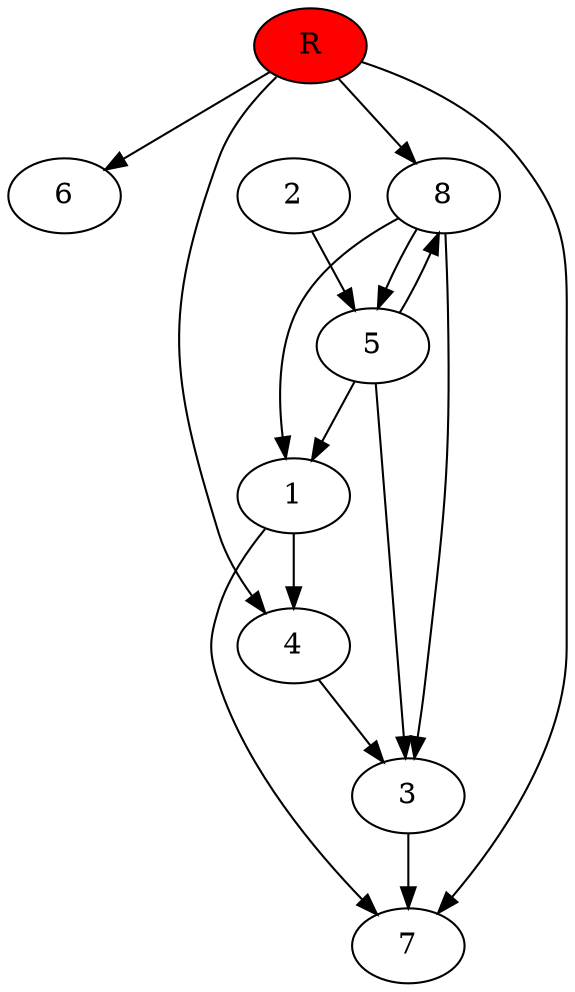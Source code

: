 digraph prb28794 {
	1
	2
	3
	4
	5
	6
	7
	8
	R [fillcolor="#ff0000" style=filled]
	1 -> 4
	1 -> 7
	2 -> 5
	3 -> 7
	4 -> 3
	5 -> 1
	5 -> 3
	5 -> 8
	8 -> 1
	8 -> 3
	8 -> 5
	R -> 4
	R -> 6
	R -> 7
	R -> 8
}
